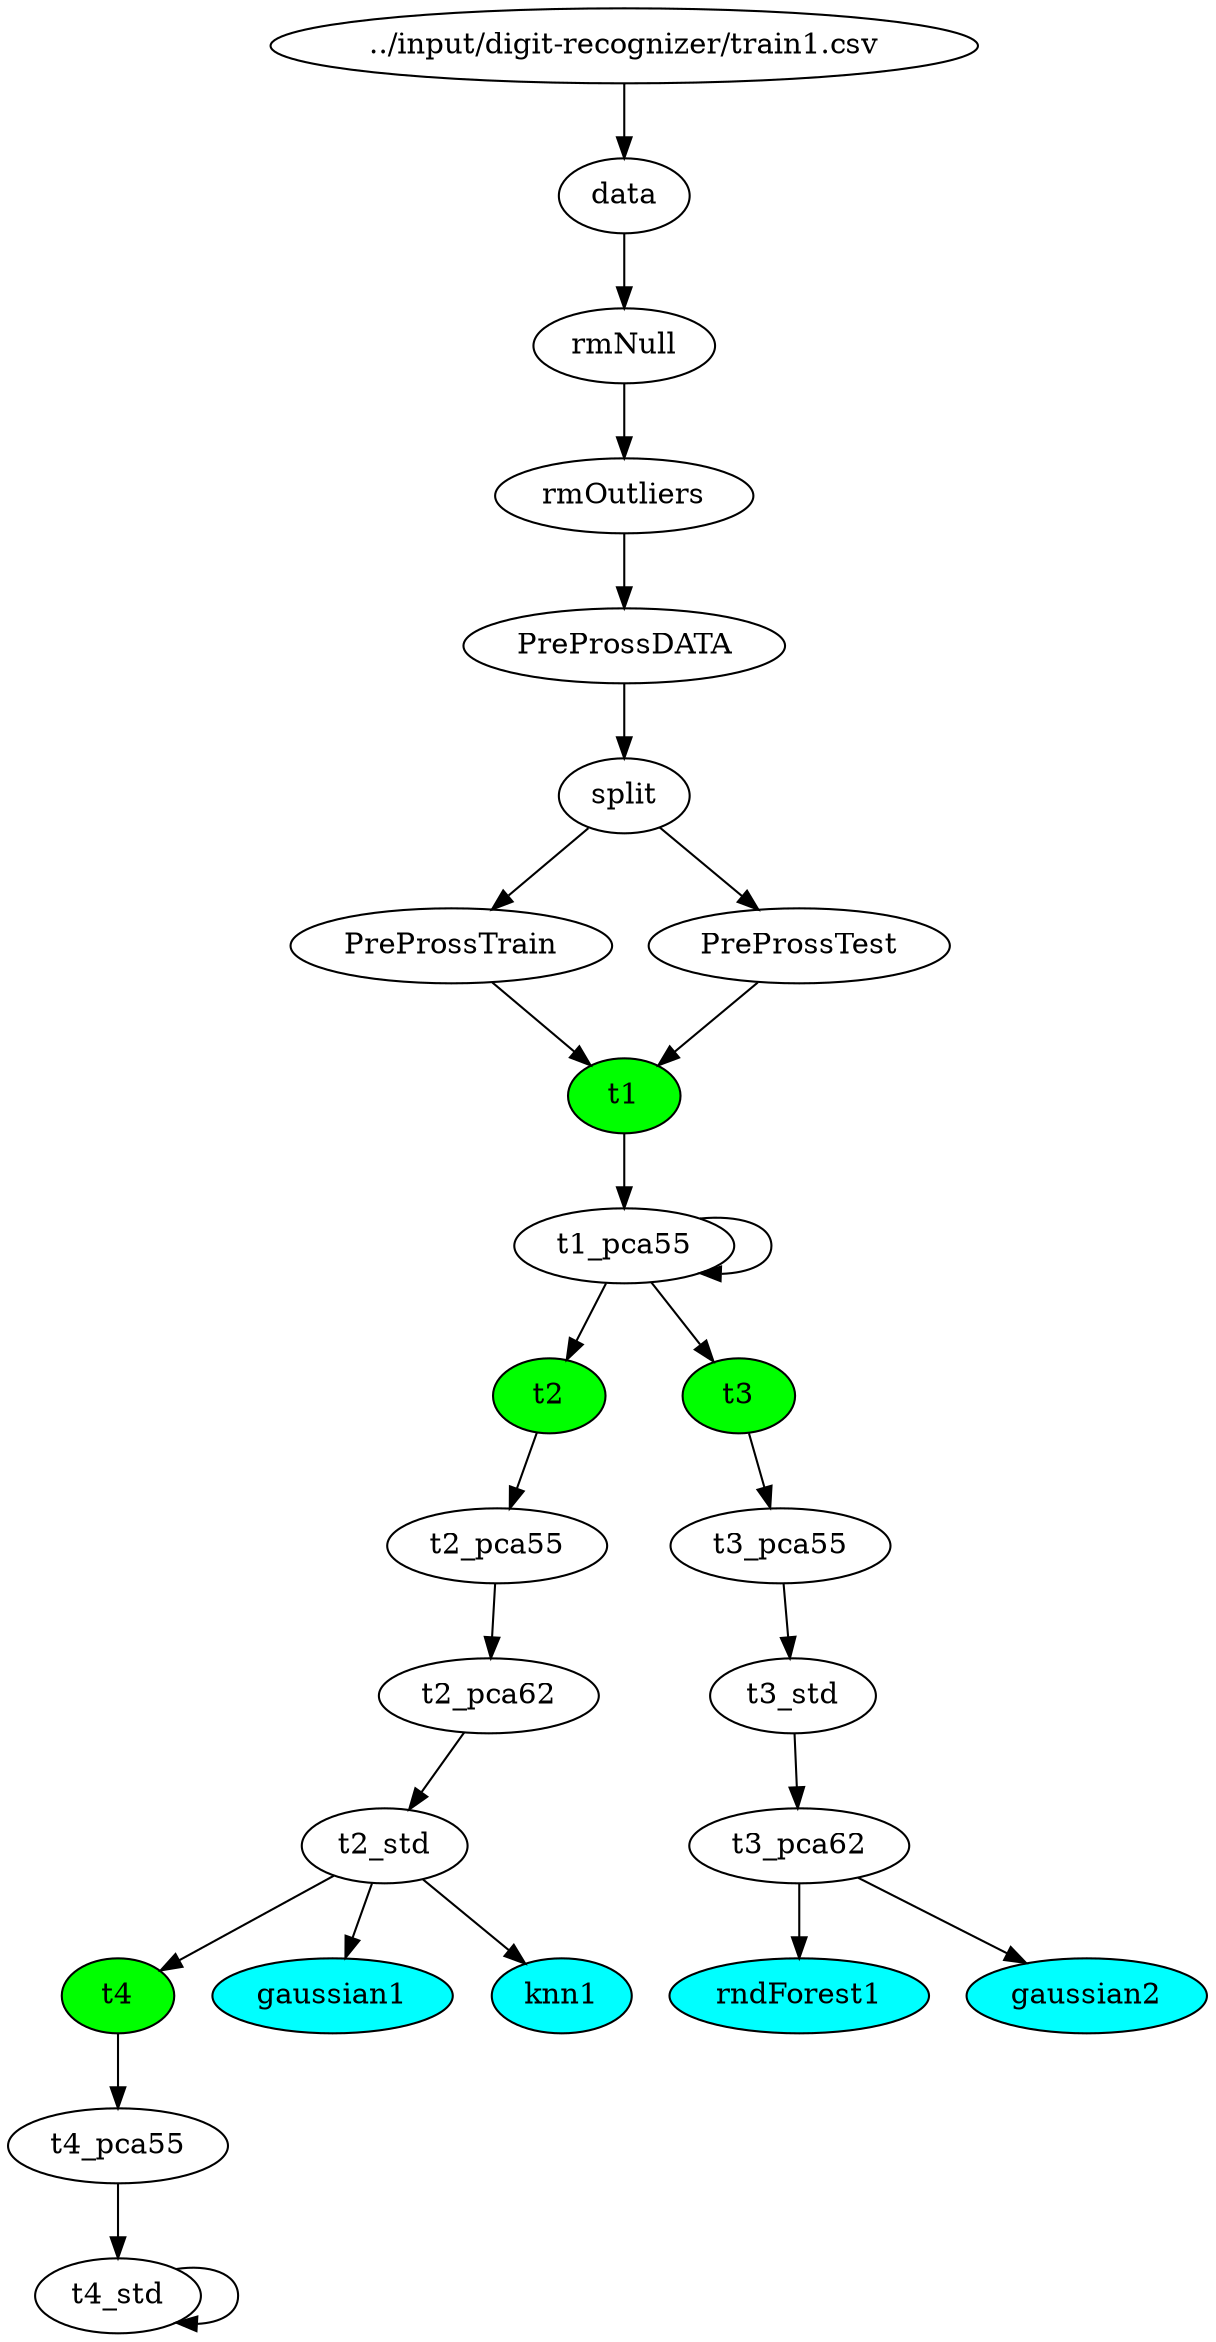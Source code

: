 digraph G {
	"../input/digit-recognizer/train1.csv" -> data
	data -> rmNull
	rmNull -> rmOutliers
	rmOutliers -> PreProssDATA
	PreProssDATA -> split
	split -> PreProssTrain
	split -> PreProssTest
	t1 [fillcolor=green style=filled]
	PreProssTrain -> t1
	PreProssTest -> t1
	t1 -> t1_pca55
	t1_pca55 -> t1_pca55
	t1_pca55 -> t2
	t2 [fillcolor=green style=filled]
	t2 -> t2_pca55
	t2_pca55 -> t2_pca62
	t2_pca62 -> t2_std
	t2_std -> t4
	t4 [fillcolor=green style=filled]
	t4 -> t4_pca55
	t4_pca55 -> t4_std
	t4_std -> t4_std
	t1_pca55 -> t3
	t3 [fillcolor=green style=filled]
	t3 -> t3_pca55
	t3_pca55 -> t3_std
	t3_std -> t3_pca62
	rndForest1 [fillcolor=cyan style=filled]
	t3_pca62 -> rndForest1
	gaussian1 [fillcolor=cyan style=filled]
	t2_std -> gaussian1
	gaussian2 [fillcolor=cyan style=filled]
	t3_pca62 -> gaussian2
	knn1 [fillcolor=cyan style=filled]
	t2_std -> knn1
}
